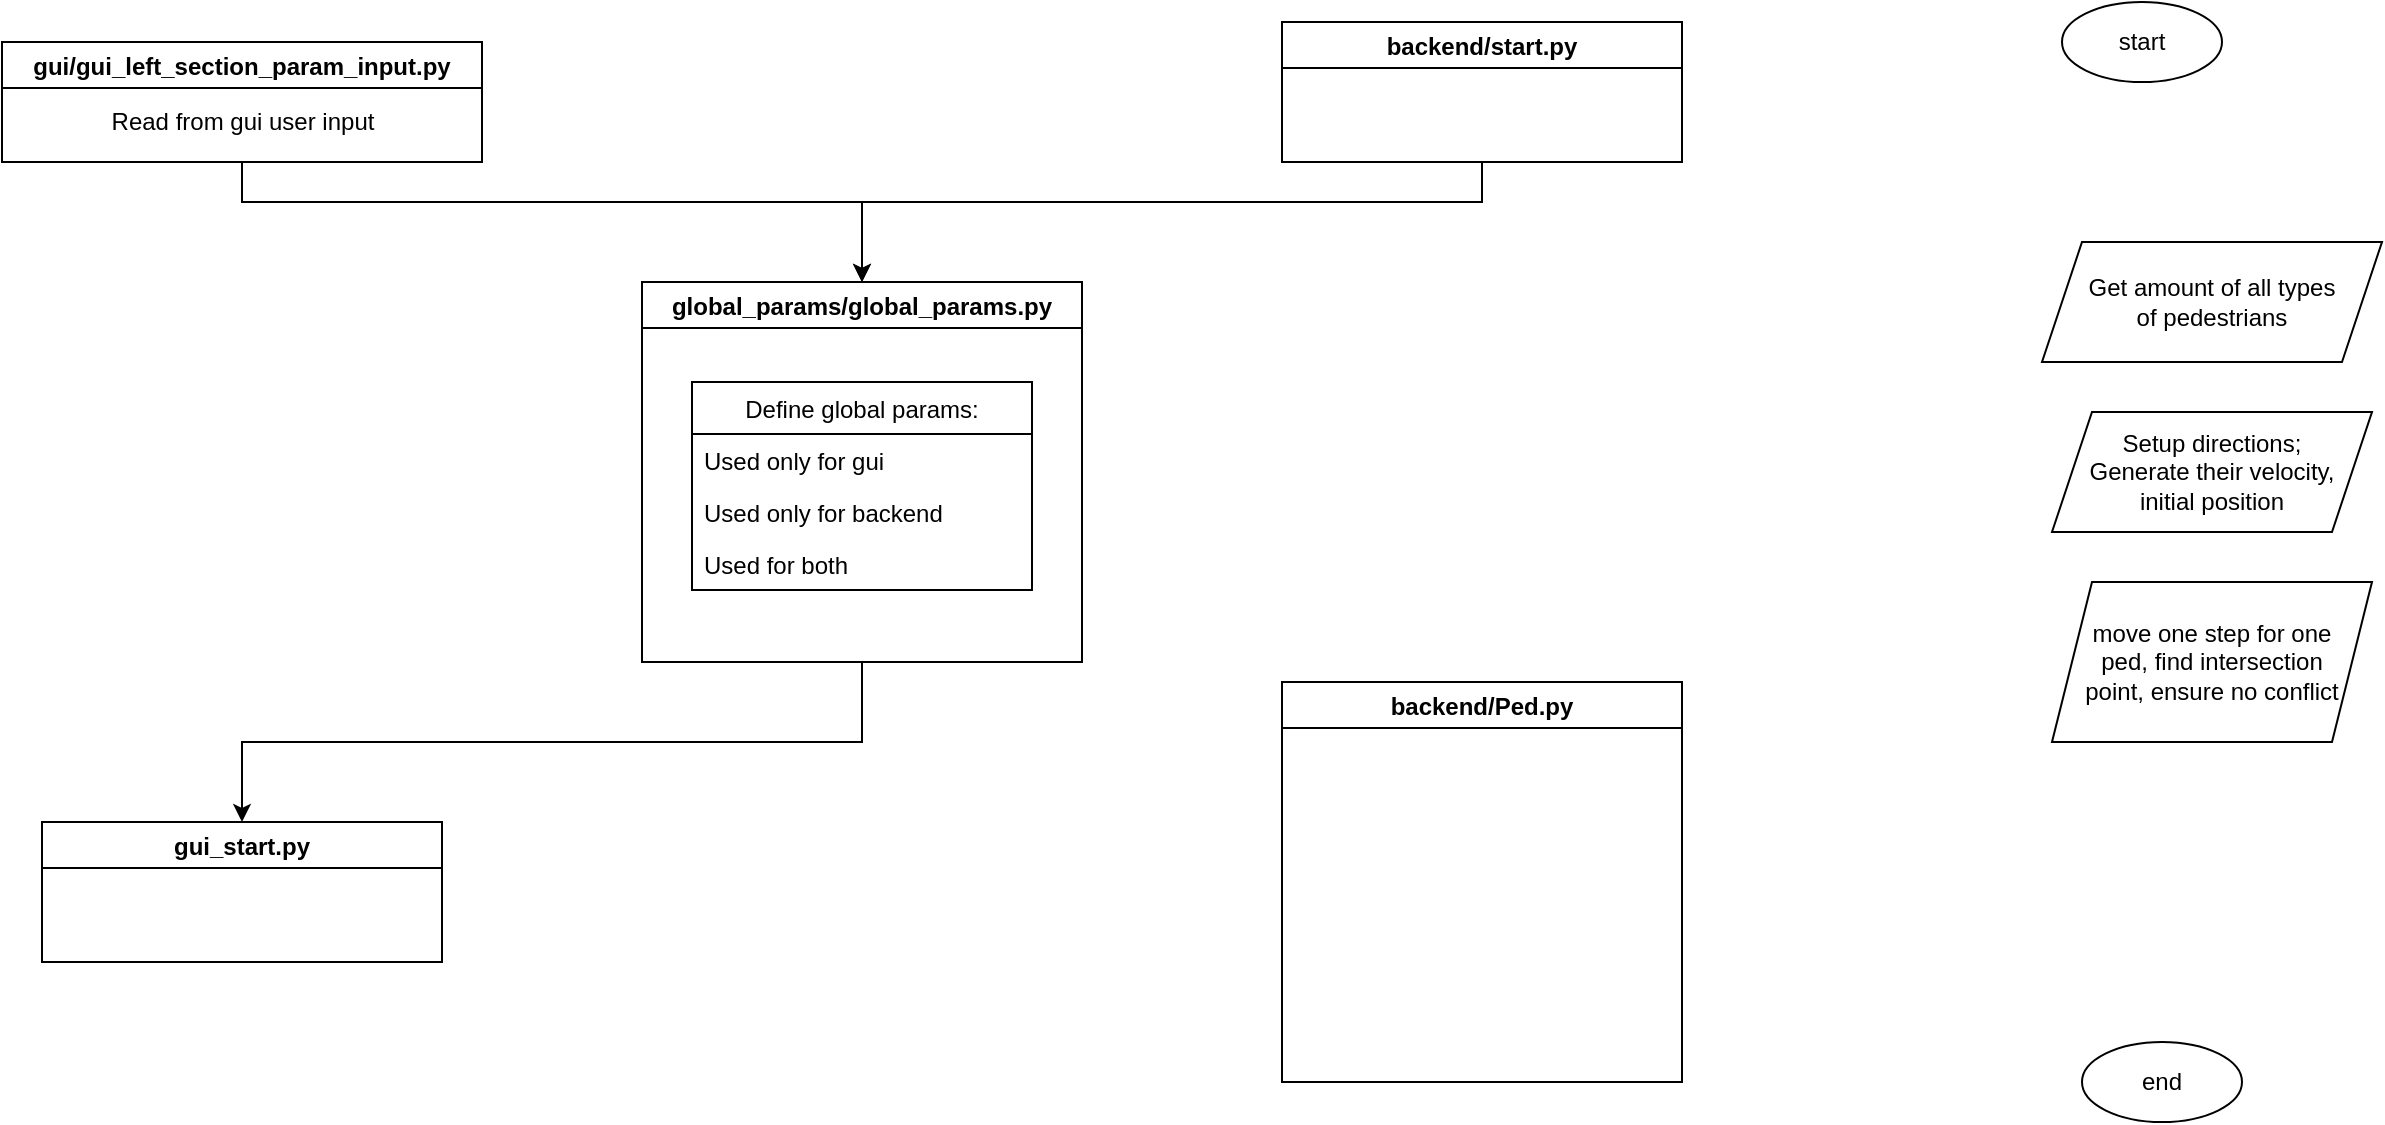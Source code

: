 <mxfile>
    <diagram id="N2ZC24TrMLR2RmuDm4WX" name="Page-1">
        <mxGraphModel dx="940" dy="730" grid="1" gridSize="10" guides="1" tooltips="1" connect="1" arrows="1" fold="1" page="1" pageScale="1" pageWidth="850" pageHeight="1100" math="0" shadow="0">
            <root>
                <mxCell id="0"/>
                <mxCell id="1" parent="0"/>
                <mxCell id="2" value="global_params/global_params.py" style="swimlane;" vertex="1" parent="1">
                    <mxGeometry x="680" y="160" width="220" height="190" as="geometry"/>
                </mxCell>
                <mxCell id="11" value="Define global params:" style="swimlane;fontStyle=0;childLayout=stackLayout;horizontal=1;startSize=26;horizontalStack=0;resizeParent=1;resizeParentMax=0;resizeLast=0;collapsible=1;marginBottom=0;" vertex="1" parent="2">
                    <mxGeometry x="25" y="50" width="170" height="104" as="geometry">
                        <mxRectangle x="20" y="30" width="150" height="26" as="alternateBounds"/>
                    </mxGeometry>
                </mxCell>
                <mxCell id="12" value="Used only for gui" style="text;strokeColor=none;fillColor=none;align=left;verticalAlign=top;spacingLeft=4;spacingRight=4;overflow=hidden;rotatable=0;points=[[0,0.5],[1,0.5]];portConstraint=eastwest;" vertex="1" parent="11">
                    <mxGeometry y="26" width="170" height="26" as="geometry"/>
                </mxCell>
                <mxCell id="13" value="Used only for backend" style="text;strokeColor=none;fillColor=none;align=left;verticalAlign=top;spacingLeft=4;spacingRight=4;overflow=hidden;rotatable=0;points=[[0,0.5],[1,0.5]];portConstraint=eastwest;" vertex="1" parent="11">
                    <mxGeometry y="52" width="170" height="26" as="geometry"/>
                </mxCell>
                <mxCell id="14" value="Used for both" style="text;strokeColor=none;fillColor=none;align=left;verticalAlign=top;spacingLeft=4;spacingRight=4;overflow=hidden;rotatable=0;points=[[0,0.5],[1,0.5]];portConstraint=eastwest;" vertex="1" parent="11">
                    <mxGeometry y="78" width="170" height="26" as="geometry"/>
                </mxCell>
                <mxCell id="4" value="gui/gui_left_section_param_input.py" style="swimlane;" vertex="1" parent="1">
                    <mxGeometry x="360" y="40" width="240" height="60" as="geometry"/>
                </mxCell>
                <mxCell id="5" value="Read from gui user input" style="text;html=1;align=center;verticalAlign=middle;resizable=0;points=[];autosize=1;strokeColor=none;" vertex="1" parent="4">
                    <mxGeometry x="45" y="30" width="150" height="20" as="geometry"/>
                </mxCell>
                <mxCell id="7" value="" style="endArrow=classic;html=1;exitX=0.5;exitY=1;exitDx=0;exitDy=0;entryX=0.5;entryY=0;entryDx=0;entryDy=0;rounded=0;" edge="1" parent="1" source="4" target="2">
                    <mxGeometry width="50" height="50" relative="1" as="geometry">
                        <mxPoint x="400" y="400" as="sourcePoint"/>
                        <mxPoint x="450" y="350" as="targetPoint"/>
                        <Array as="points">
                            <mxPoint x="480" y="120"/>
                            <mxPoint x="790" y="120"/>
                        </Array>
                    </mxGeometry>
                </mxCell>
                <mxCell id="8" value="gui_start.py" style="swimlane;" vertex="1" parent="1">
                    <mxGeometry x="380" y="430" width="200" height="70" as="geometry"/>
                </mxCell>
                <mxCell id="10" value="" style="edgeStyle=orthogonalEdgeStyle;rounded=0;orthogonalLoop=1;jettySize=auto;html=1;exitX=0.5;exitY=1;exitDx=0;exitDy=0;entryX=0.5;entryY=0;entryDx=0;entryDy=0;" edge="1" parent="1" source="2" target="8">
                    <mxGeometry relative="1" as="geometry">
                        <mxPoint x="480" y="230" as="sourcePoint"/>
                        <mxPoint x="480" y="270" as="targetPoint"/>
                    </mxGeometry>
                </mxCell>
                <mxCell id="17" style="edgeStyle=orthogonalEdgeStyle;rounded=0;orthogonalLoop=1;jettySize=auto;html=1;entryX=0.5;entryY=0;entryDx=0;entryDy=0;exitX=0.5;exitY=1;exitDx=0;exitDy=0;" edge="1" parent="1" source="15" target="2">
                    <mxGeometry relative="1" as="geometry">
                        <Array as="points">
                            <mxPoint x="1100" y="120"/>
                            <mxPoint x="790" y="120"/>
                        </Array>
                    </mxGeometry>
                </mxCell>
                <mxCell id="15" value="backend/start.py" style="swimlane;" vertex="1" parent="1">
                    <mxGeometry x="1000" y="30" width="200" height="70" as="geometry"/>
                </mxCell>
                <mxCell id="16" value="backend/Ped.py" style="swimlane;" vertex="1" parent="1">
                    <mxGeometry x="1000" y="360" width="200" height="200" as="geometry"/>
                </mxCell>
                <mxCell id="18" value="start" style="ellipse;whiteSpace=wrap;html=1;" vertex="1" parent="1">
                    <mxGeometry x="1390" y="20" width="80" height="40" as="geometry"/>
                </mxCell>
                <mxCell id="19" value="end" style="ellipse;whiteSpace=wrap;html=1;" vertex="1" parent="1">
                    <mxGeometry x="1400" y="540" width="80" height="40" as="geometry"/>
                </mxCell>
                <mxCell id="20" value="Get amount of all types &lt;br&gt;of pedestrians" style="shape=parallelogram;perimeter=parallelogramPerimeter;whiteSpace=wrap;html=1;fixedSize=1;" vertex="1" parent="1">
                    <mxGeometry x="1380" y="140" width="170" height="60" as="geometry"/>
                </mxCell>
                <mxCell id="21" value="Setup directions;&lt;br&gt;Generate their velocity, &lt;br&gt;initial position" style="shape=parallelogram;perimeter=parallelogramPerimeter;whiteSpace=wrap;html=1;fixedSize=1;" vertex="1" parent="1">
                    <mxGeometry x="1385" y="225" width="160" height="60" as="geometry"/>
                </mxCell>
                <mxCell id="22" value="move one step for one &lt;br&gt;ped, find intersection &lt;br&gt;point, ensure no conflict" style="shape=parallelogram;perimeter=parallelogramPerimeter;whiteSpace=wrap;html=1;fixedSize=1;" vertex="1" parent="1">
                    <mxGeometry x="1385" y="310" width="160" height="80" as="geometry"/>
                </mxCell>
            </root>
        </mxGraphModel>
    </diagram>
</mxfile>